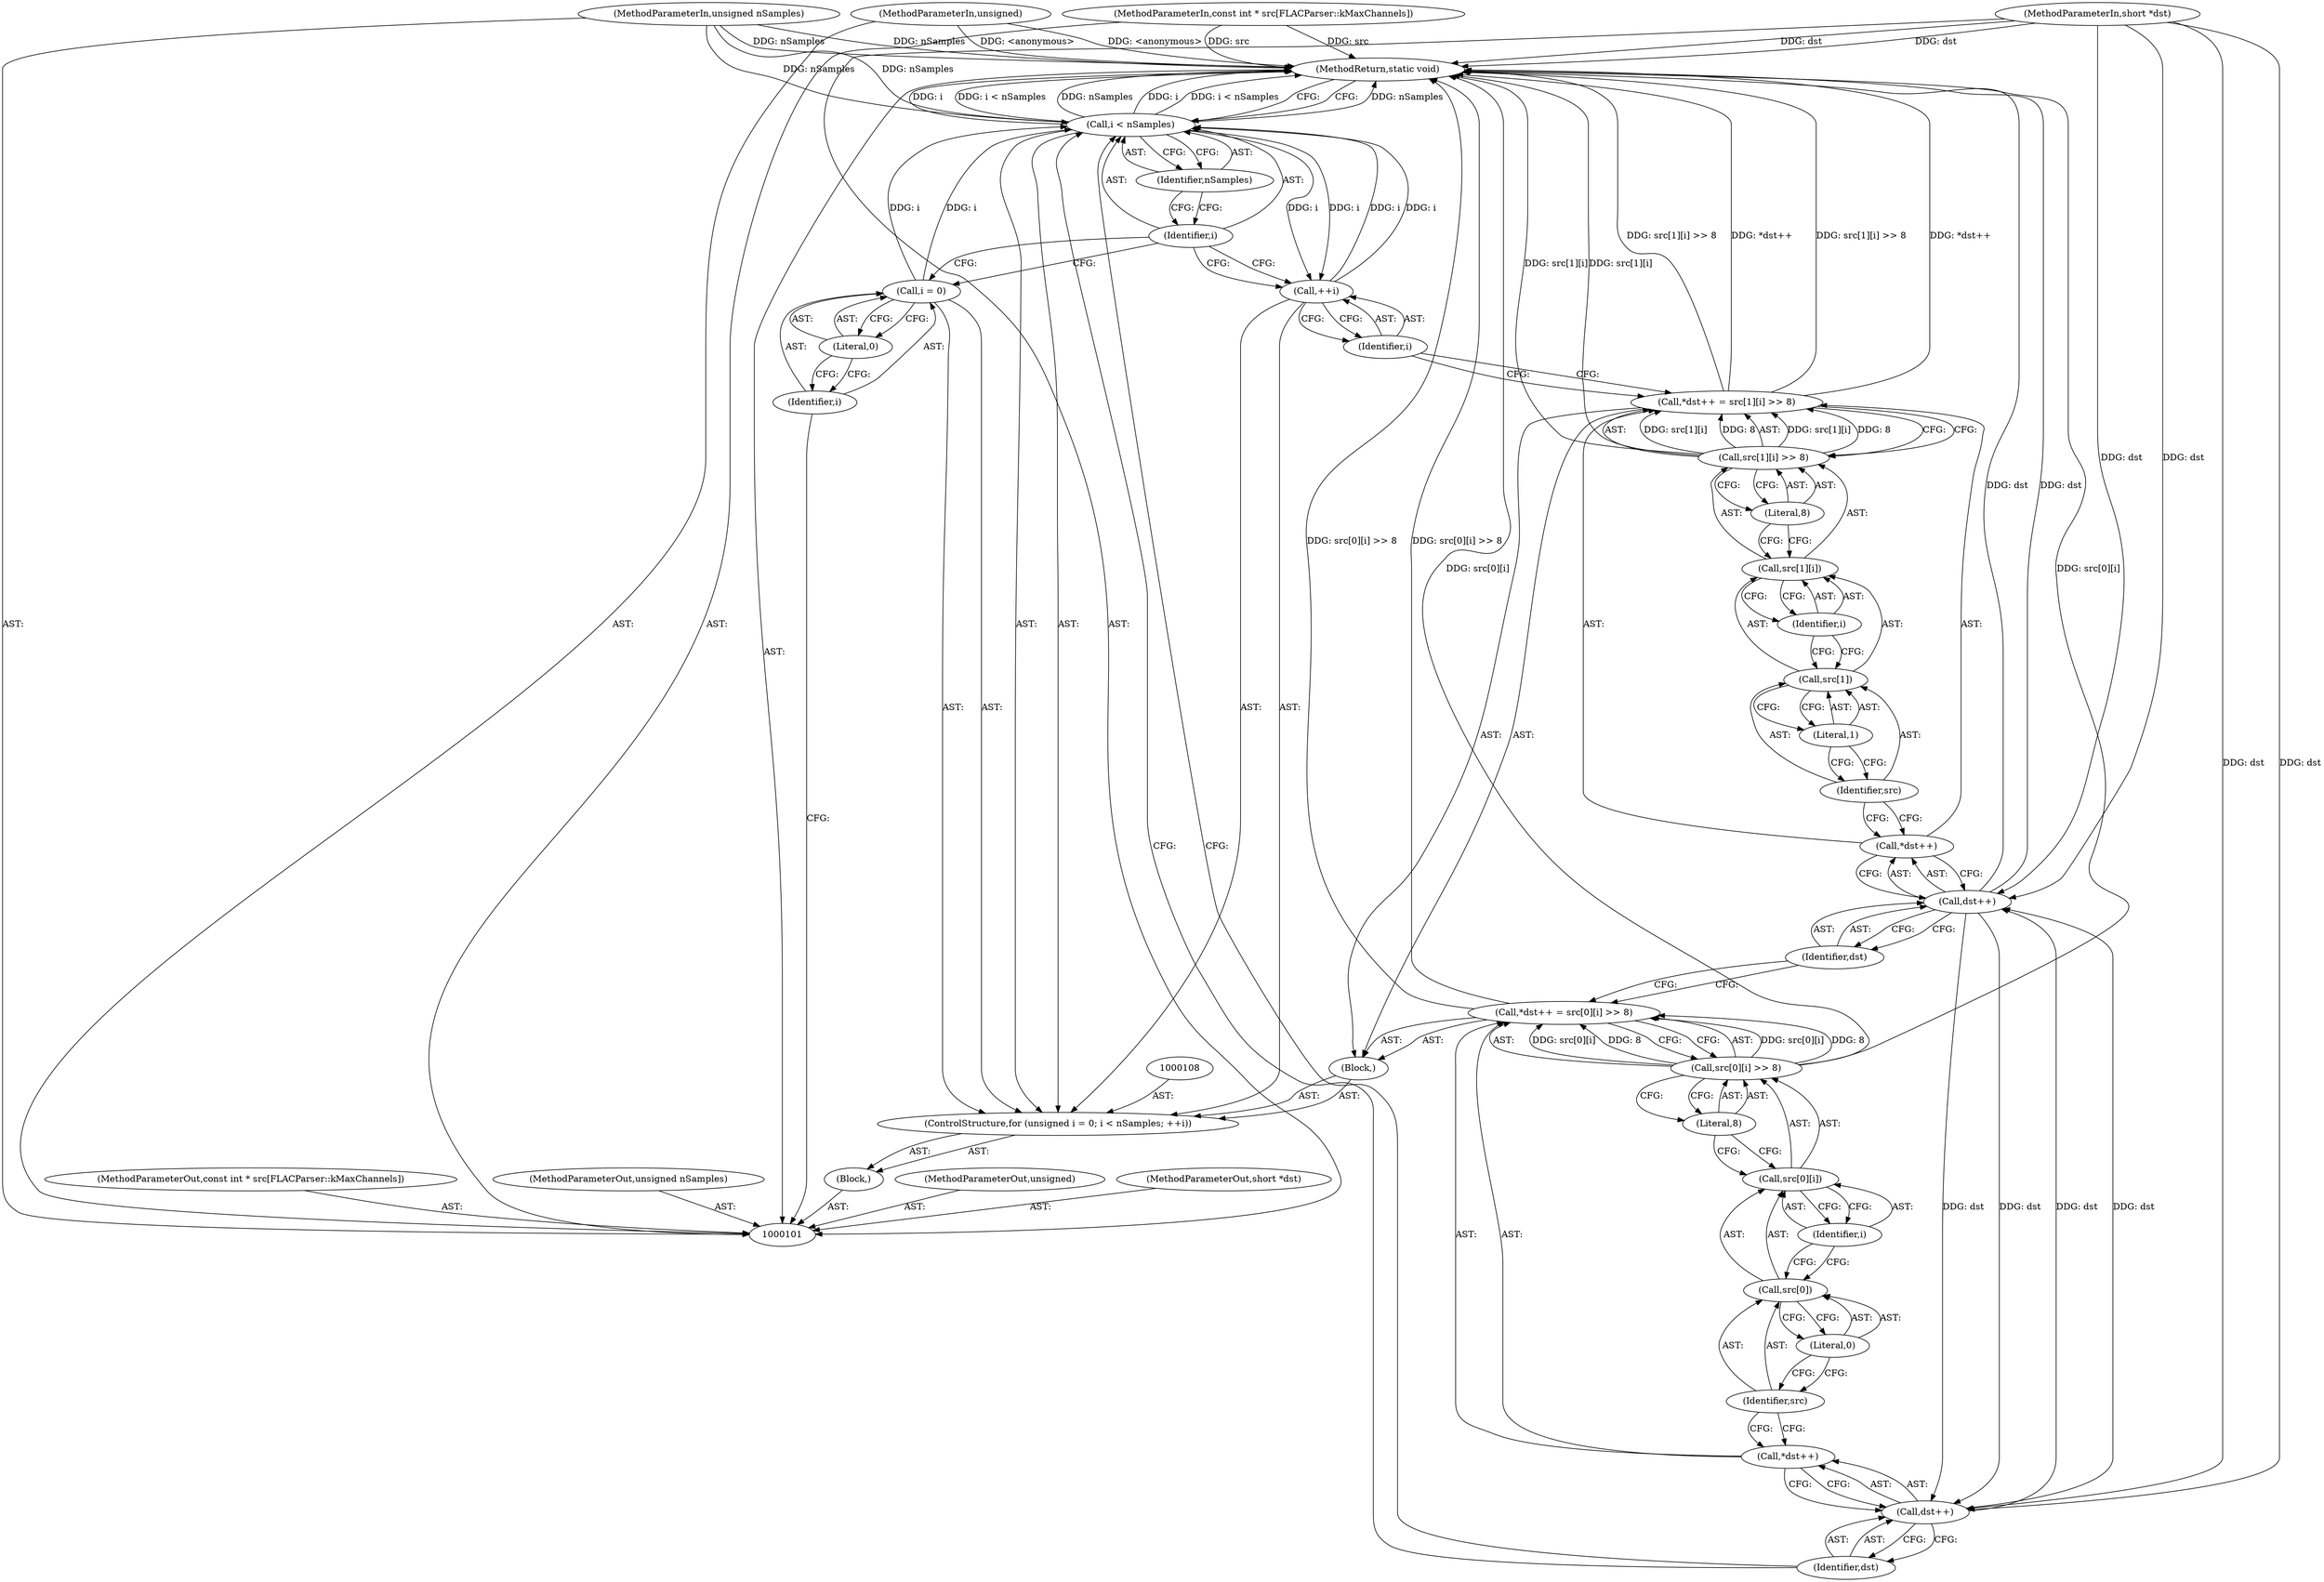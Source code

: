 digraph "0_Android_acc192347665943ca674acf117e4f74a88436922_7" {
"1000140" [label="(MethodReturn,static void)"];
"1000102" [label="(MethodParameterIn,short *dst)"];
"1000180" [label="(MethodParameterOut,short *dst)"];
"1000103" [label="(MethodParameterIn,const int * src[FLACParser::kMaxChannels])"];
"1000181" [label="(MethodParameterOut,const int * src[FLACParser::kMaxChannels])"];
"1000104" [label="(MethodParameterIn,unsigned nSamples)"];
"1000182" [label="(MethodParameterOut,unsigned nSamples)"];
"1000106" [label="(Block,)"];
"1000105" [label="(MethodParameterIn,unsigned)"];
"1000183" [label="(MethodParameterOut,unsigned)"];
"1000109" [label="(Call,i = 0)"];
"1000110" [label="(Identifier,i)"];
"1000111" [label="(Literal,0)"];
"1000112" [label="(Call,i < nSamples)"];
"1000113" [label="(Identifier,i)"];
"1000114" [label="(Identifier,nSamples)"];
"1000115" [label="(Call,++i)"];
"1000116" [label="(Identifier,i)"];
"1000117" [label="(Block,)"];
"1000107" [label="(ControlStructure,for (unsigned i = 0; i < nSamples; ++i))"];
"1000118" [label="(Call,*dst++ = src[0][i] >> 8)"];
"1000119" [label="(Call,*dst++)"];
"1000122" [label="(Call,src[0][i] >> 8)"];
"1000123" [label="(Call,src[0][i])"];
"1000124" [label="(Call,src[0])"];
"1000125" [label="(Identifier,src)"];
"1000126" [label="(Literal,0)"];
"1000127" [label="(Identifier,i)"];
"1000120" [label="(Call,dst++)"];
"1000121" [label="(Identifier,dst)"];
"1000128" [label="(Literal,8)"];
"1000129" [label="(Call,*dst++ = src[1][i] >> 8)"];
"1000130" [label="(Call,*dst++)"];
"1000133" [label="(Call,src[1][i] >> 8)"];
"1000134" [label="(Call,src[1][i])"];
"1000135" [label="(Call,src[1])"];
"1000136" [label="(Identifier,src)"];
"1000137" [label="(Literal,1)"];
"1000138" [label="(Identifier,i)"];
"1000131" [label="(Call,dst++)"];
"1000132" [label="(Identifier,dst)"];
"1000139" [label="(Literal,8)"];
"1000140" -> "1000101"  [label="AST: "];
"1000140" -> "1000112"  [label="CFG: "];
"1000129" -> "1000140"  [label="DDG: *dst++"];
"1000129" -> "1000140"  [label="DDG: src[1][i] >> 8"];
"1000104" -> "1000140"  [label="DDG: nSamples"];
"1000105" -> "1000140"  [label="DDG: <anonymous>"];
"1000112" -> "1000140"  [label="DDG: nSamples"];
"1000112" -> "1000140"  [label="DDG: i"];
"1000112" -> "1000140"  [label="DDG: i < nSamples"];
"1000118" -> "1000140"  [label="DDG: src[0][i] >> 8"];
"1000122" -> "1000140"  [label="DDG: src[0][i]"];
"1000131" -> "1000140"  [label="DDG: dst"];
"1000103" -> "1000140"  [label="DDG: src"];
"1000133" -> "1000140"  [label="DDG: src[1][i]"];
"1000102" -> "1000140"  [label="DDG: dst"];
"1000102" -> "1000101"  [label="AST: "];
"1000102" -> "1000140"  [label="DDG: dst"];
"1000102" -> "1000120"  [label="DDG: dst"];
"1000102" -> "1000131"  [label="DDG: dst"];
"1000180" -> "1000101"  [label="AST: "];
"1000103" -> "1000101"  [label="AST: "];
"1000103" -> "1000140"  [label="DDG: src"];
"1000181" -> "1000101"  [label="AST: "];
"1000104" -> "1000101"  [label="AST: "];
"1000104" -> "1000140"  [label="DDG: nSamples"];
"1000104" -> "1000112"  [label="DDG: nSamples"];
"1000182" -> "1000101"  [label="AST: "];
"1000106" -> "1000101"  [label="AST: "];
"1000107" -> "1000106"  [label="AST: "];
"1000105" -> "1000101"  [label="AST: "];
"1000105" -> "1000140"  [label="DDG: <anonymous>"];
"1000183" -> "1000101"  [label="AST: "];
"1000109" -> "1000107"  [label="AST: "];
"1000109" -> "1000111"  [label="CFG: "];
"1000110" -> "1000109"  [label="AST: "];
"1000111" -> "1000109"  [label="AST: "];
"1000113" -> "1000109"  [label="CFG: "];
"1000109" -> "1000112"  [label="DDG: i"];
"1000110" -> "1000109"  [label="AST: "];
"1000110" -> "1000101"  [label="CFG: "];
"1000111" -> "1000110"  [label="CFG: "];
"1000111" -> "1000109"  [label="AST: "];
"1000111" -> "1000110"  [label="CFG: "];
"1000109" -> "1000111"  [label="CFG: "];
"1000112" -> "1000107"  [label="AST: "];
"1000112" -> "1000114"  [label="CFG: "];
"1000113" -> "1000112"  [label="AST: "];
"1000114" -> "1000112"  [label="AST: "];
"1000121" -> "1000112"  [label="CFG: "];
"1000140" -> "1000112"  [label="CFG: "];
"1000112" -> "1000140"  [label="DDG: nSamples"];
"1000112" -> "1000140"  [label="DDG: i"];
"1000112" -> "1000140"  [label="DDG: i < nSamples"];
"1000109" -> "1000112"  [label="DDG: i"];
"1000115" -> "1000112"  [label="DDG: i"];
"1000104" -> "1000112"  [label="DDG: nSamples"];
"1000112" -> "1000115"  [label="DDG: i"];
"1000113" -> "1000112"  [label="AST: "];
"1000113" -> "1000109"  [label="CFG: "];
"1000113" -> "1000115"  [label="CFG: "];
"1000114" -> "1000113"  [label="CFG: "];
"1000114" -> "1000112"  [label="AST: "];
"1000114" -> "1000113"  [label="CFG: "];
"1000112" -> "1000114"  [label="CFG: "];
"1000115" -> "1000107"  [label="AST: "];
"1000115" -> "1000116"  [label="CFG: "];
"1000116" -> "1000115"  [label="AST: "];
"1000113" -> "1000115"  [label="CFG: "];
"1000115" -> "1000112"  [label="DDG: i"];
"1000112" -> "1000115"  [label="DDG: i"];
"1000116" -> "1000115"  [label="AST: "];
"1000116" -> "1000129"  [label="CFG: "];
"1000115" -> "1000116"  [label="CFG: "];
"1000117" -> "1000107"  [label="AST: "];
"1000118" -> "1000117"  [label="AST: "];
"1000129" -> "1000117"  [label="AST: "];
"1000107" -> "1000106"  [label="AST: "];
"1000108" -> "1000107"  [label="AST: "];
"1000109" -> "1000107"  [label="AST: "];
"1000112" -> "1000107"  [label="AST: "];
"1000115" -> "1000107"  [label="AST: "];
"1000117" -> "1000107"  [label="AST: "];
"1000118" -> "1000117"  [label="AST: "];
"1000118" -> "1000122"  [label="CFG: "];
"1000119" -> "1000118"  [label="AST: "];
"1000122" -> "1000118"  [label="AST: "];
"1000132" -> "1000118"  [label="CFG: "];
"1000118" -> "1000140"  [label="DDG: src[0][i] >> 8"];
"1000122" -> "1000118"  [label="DDG: src[0][i]"];
"1000122" -> "1000118"  [label="DDG: 8"];
"1000119" -> "1000118"  [label="AST: "];
"1000119" -> "1000120"  [label="CFG: "];
"1000120" -> "1000119"  [label="AST: "];
"1000125" -> "1000119"  [label="CFG: "];
"1000122" -> "1000118"  [label="AST: "];
"1000122" -> "1000128"  [label="CFG: "];
"1000123" -> "1000122"  [label="AST: "];
"1000128" -> "1000122"  [label="AST: "];
"1000118" -> "1000122"  [label="CFG: "];
"1000122" -> "1000140"  [label="DDG: src[0][i]"];
"1000122" -> "1000118"  [label="DDG: src[0][i]"];
"1000122" -> "1000118"  [label="DDG: 8"];
"1000123" -> "1000122"  [label="AST: "];
"1000123" -> "1000127"  [label="CFG: "];
"1000124" -> "1000123"  [label="AST: "];
"1000127" -> "1000123"  [label="AST: "];
"1000128" -> "1000123"  [label="CFG: "];
"1000124" -> "1000123"  [label="AST: "];
"1000124" -> "1000126"  [label="CFG: "];
"1000125" -> "1000124"  [label="AST: "];
"1000126" -> "1000124"  [label="AST: "];
"1000127" -> "1000124"  [label="CFG: "];
"1000125" -> "1000124"  [label="AST: "];
"1000125" -> "1000119"  [label="CFG: "];
"1000126" -> "1000125"  [label="CFG: "];
"1000126" -> "1000124"  [label="AST: "];
"1000126" -> "1000125"  [label="CFG: "];
"1000124" -> "1000126"  [label="CFG: "];
"1000127" -> "1000123"  [label="AST: "];
"1000127" -> "1000124"  [label="CFG: "];
"1000123" -> "1000127"  [label="CFG: "];
"1000120" -> "1000119"  [label="AST: "];
"1000120" -> "1000121"  [label="CFG: "];
"1000121" -> "1000120"  [label="AST: "];
"1000119" -> "1000120"  [label="CFG: "];
"1000131" -> "1000120"  [label="DDG: dst"];
"1000102" -> "1000120"  [label="DDG: dst"];
"1000120" -> "1000131"  [label="DDG: dst"];
"1000121" -> "1000120"  [label="AST: "];
"1000121" -> "1000112"  [label="CFG: "];
"1000120" -> "1000121"  [label="CFG: "];
"1000128" -> "1000122"  [label="AST: "];
"1000128" -> "1000123"  [label="CFG: "];
"1000122" -> "1000128"  [label="CFG: "];
"1000129" -> "1000117"  [label="AST: "];
"1000129" -> "1000133"  [label="CFG: "];
"1000130" -> "1000129"  [label="AST: "];
"1000133" -> "1000129"  [label="AST: "];
"1000116" -> "1000129"  [label="CFG: "];
"1000129" -> "1000140"  [label="DDG: *dst++"];
"1000129" -> "1000140"  [label="DDG: src[1][i] >> 8"];
"1000133" -> "1000129"  [label="DDG: src[1][i]"];
"1000133" -> "1000129"  [label="DDG: 8"];
"1000130" -> "1000129"  [label="AST: "];
"1000130" -> "1000131"  [label="CFG: "];
"1000131" -> "1000130"  [label="AST: "];
"1000136" -> "1000130"  [label="CFG: "];
"1000133" -> "1000129"  [label="AST: "];
"1000133" -> "1000139"  [label="CFG: "];
"1000134" -> "1000133"  [label="AST: "];
"1000139" -> "1000133"  [label="AST: "];
"1000129" -> "1000133"  [label="CFG: "];
"1000133" -> "1000140"  [label="DDG: src[1][i]"];
"1000133" -> "1000129"  [label="DDG: src[1][i]"];
"1000133" -> "1000129"  [label="DDG: 8"];
"1000134" -> "1000133"  [label="AST: "];
"1000134" -> "1000138"  [label="CFG: "];
"1000135" -> "1000134"  [label="AST: "];
"1000138" -> "1000134"  [label="AST: "];
"1000139" -> "1000134"  [label="CFG: "];
"1000135" -> "1000134"  [label="AST: "];
"1000135" -> "1000137"  [label="CFG: "];
"1000136" -> "1000135"  [label="AST: "];
"1000137" -> "1000135"  [label="AST: "];
"1000138" -> "1000135"  [label="CFG: "];
"1000136" -> "1000135"  [label="AST: "];
"1000136" -> "1000130"  [label="CFG: "];
"1000137" -> "1000136"  [label="CFG: "];
"1000137" -> "1000135"  [label="AST: "];
"1000137" -> "1000136"  [label="CFG: "];
"1000135" -> "1000137"  [label="CFG: "];
"1000138" -> "1000134"  [label="AST: "];
"1000138" -> "1000135"  [label="CFG: "];
"1000134" -> "1000138"  [label="CFG: "];
"1000131" -> "1000130"  [label="AST: "];
"1000131" -> "1000132"  [label="CFG: "];
"1000132" -> "1000131"  [label="AST: "];
"1000130" -> "1000131"  [label="CFG: "];
"1000131" -> "1000140"  [label="DDG: dst"];
"1000131" -> "1000120"  [label="DDG: dst"];
"1000120" -> "1000131"  [label="DDG: dst"];
"1000102" -> "1000131"  [label="DDG: dst"];
"1000132" -> "1000131"  [label="AST: "];
"1000132" -> "1000118"  [label="CFG: "];
"1000131" -> "1000132"  [label="CFG: "];
"1000139" -> "1000133"  [label="AST: "];
"1000139" -> "1000134"  [label="CFG: "];
"1000133" -> "1000139"  [label="CFG: "];
}
